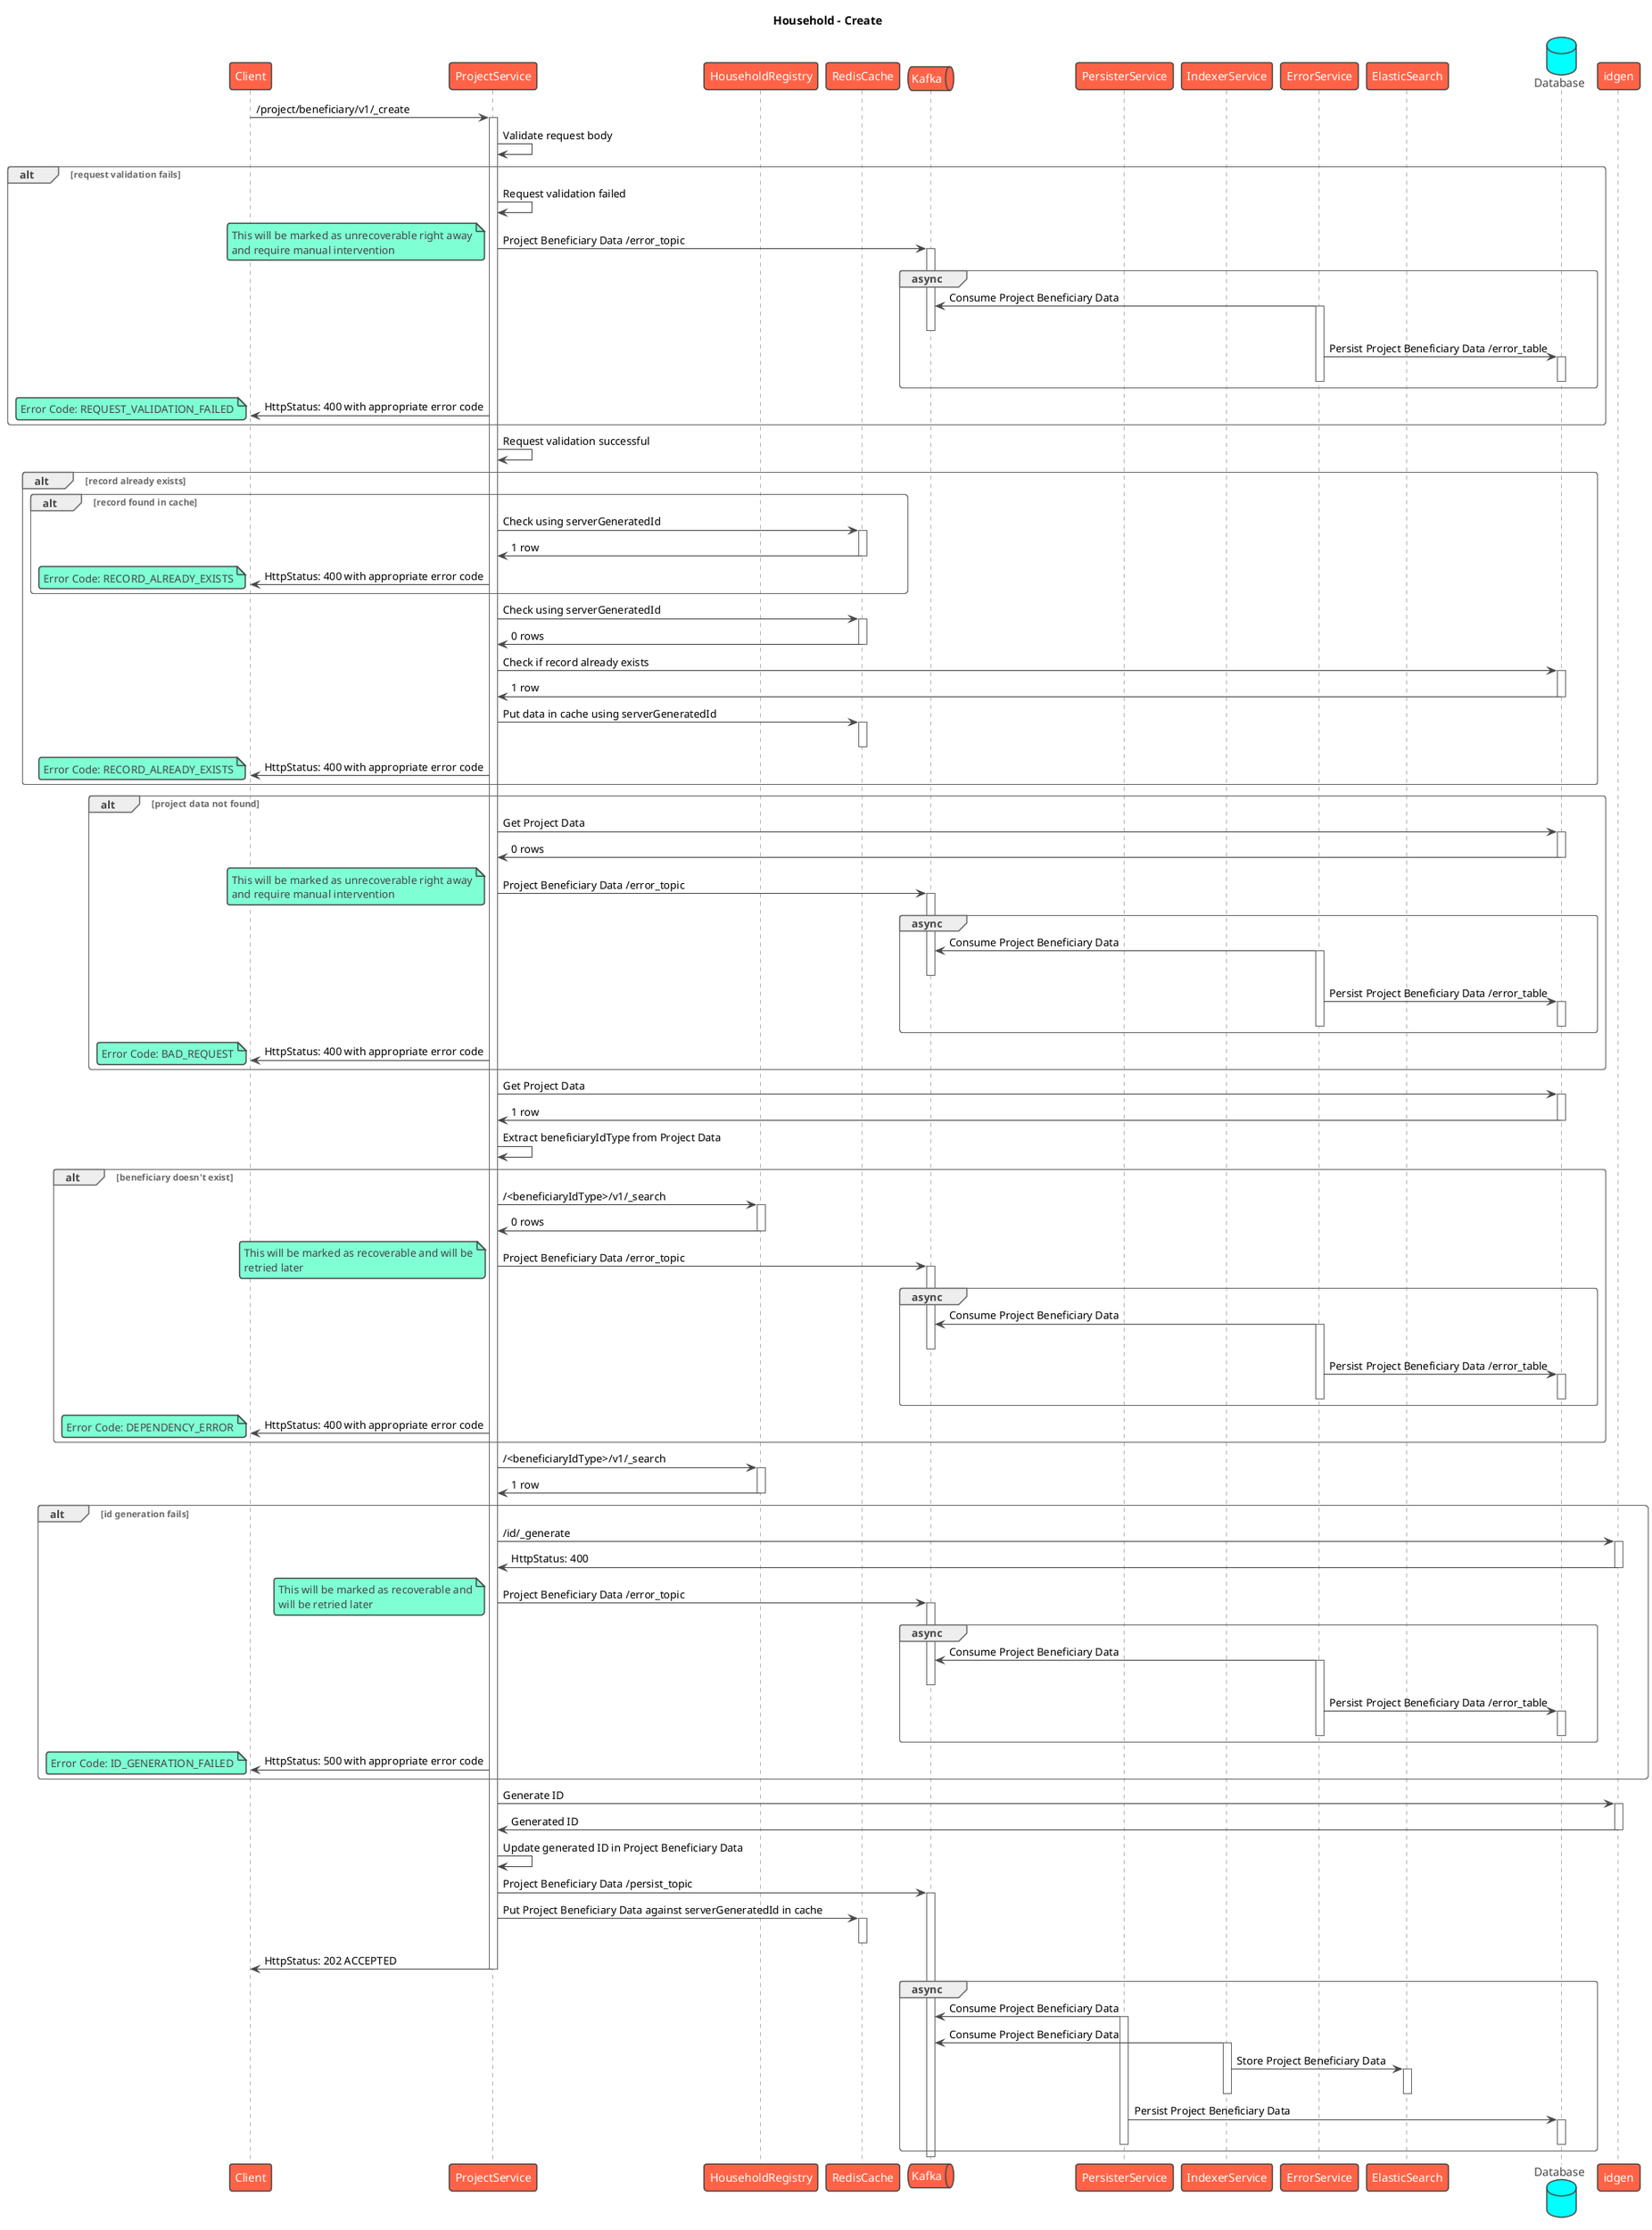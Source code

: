 @startuml
title Household - Create
!theme vibrant
participant Client as c
participant ProjectService as s
participant HouseholdRegistry as s2
participant RedisCache as rc
queue Kafka as k
participant PersisterService as prs
participant IndexerService as idx
participant ErrorService as es
participant ElasticSearch as el
database Database as db
c -> s : /project/beneficiary/v1/_create
activate s
s -> s: Validate request body
alt request validation fails
    s -> s: Request validation failed
    s -> k: Project Beneficiary Data /error_topic
    note left
        This will be marked as unrecoverable right away
        and require manual intervention
    end note
    activate k
    group async
        es -> k: Consume Project Beneficiary Data
        activate es
        deactivate k
        es -> db: Persist Project Beneficiary Data /error_table
        activate db
        deactivate db
        deactivate es
    end
    s -> c: HttpStatus: 400 with appropriate error code
    note left
        Error Code: REQUEST_VALIDATION_FAILED
    end note
end
s -> s: Request validation successful
alt record already exists
    alt record found in cache
      s -> rc: Check using serverGeneratedId
      activate rc
      rc -> s: 1 row
      deactivate rc
      s -> c: HttpStatus: 400 with appropriate error code
      note left
          Error Code: RECORD_ALREADY_EXISTS
      end note
    end
    s -> rc: Check using serverGeneratedId
    activate rc
    rc -> s: 0 rows
    deactivate rc
    s -> db: Check if record already exists
    activate db
    db -> s: 1 row
    deactivate db
    s -> rc: Put data in cache using serverGeneratedId
    activate rc
    deactivate rc
    s -> c: HttpStatus: 400 with appropriate error code
    note left
        Error Code: RECORD_ALREADY_EXISTS
    end note
end
alt project data not found
    s -> db: Get Project Data
    activate db
    db -> s: 0 rows
    deactivate db
    s -> k: Project Beneficiary Data /error_topic
    note left
        This will be marked as unrecoverable right away
        and require manual intervention
    end note
    activate k
    group async
        es -> k: Consume Project Beneficiary Data
        activate es
        deactivate k
        es -> db: Persist Project Beneficiary Data /error_table
        activate db
        deactivate db
        deactivate es
    end
    s -> c: HttpStatus: 400 with appropriate error code
    note left
        Error Code: BAD_REQUEST
    end note
end
s -> db: Get Project Data
activate db
db -> s: 1 row
deactivate db
s -> s: Extract beneficiaryIdType from Project Data
alt beneficiary doesn't exist
    s -> s2: /<beneficiaryIdType>/v1/_search
    activate s2
    s2 -> s: 0 rows
    deactivate s2
    s -> k: Project Beneficiary Data /error_topic
    note left
        This will be marked as recoverable and will be
        retried later
    end note
    activate k
    group async
        es -> k: Consume Project Beneficiary Data
        activate es
        deactivate k
        es -> db: Persist Project Beneficiary Data /error_table
        activate db
        deactivate db
        deactivate es
    end
    s -> c: HttpStatus: 400 with appropriate error code
    note left
        Error Code: DEPENDENCY_ERROR
    end note
end
s -> s2: /<beneficiaryIdType>/v1/_search
activate s2
s2 -> s: 1 row
deactivate s2
alt id generation fails
    s -> idgen: /id/_generate
    activate idgen
    idgen -> s: HttpStatus: 400
    deactivate idgen
    s -> k: Project Beneficiary Data /error_topic
    note left
        This will be marked as recoverable and
        will be retried later
    end note
    activate k
    group async
        es -> k: Consume Project Beneficiary Data
        activate es
        deactivate k
        es -> db: Persist Project Beneficiary Data /error_table
        activate db
        deactivate db
        deactivate es
    end
    s -> c: HttpStatus: 500 with appropriate error code
    note left
      Error Code: ID_GENERATION_FAILED
    end note
end
s -> idgen: Generate ID
activate idgen
idgen -> s: Generated ID
deactivate idgen
s -> s: Update generated ID in Project Beneficiary Data
s -> k: Project Beneficiary Data /persist_topic
activate k
s -> rc: Put Project Beneficiary Data against serverGeneratedId in cache
activate rc
deactivate rc
s -> c: HttpStatus: 202 ACCEPTED
deactivate s
group async
    prs -> k: Consume Project Beneficiary Data
    activate prs
    idx -> k: Consume Project Beneficiary Data
    activate idx
    idx -> el: Store Project Beneficiary Data
    activate el
    deactivate el
    deactivate idx
    prs -> db: Persist Project Beneficiary Data
    activate db
    deactivate db
    deactivate prs
end
deactivate k
@enduml